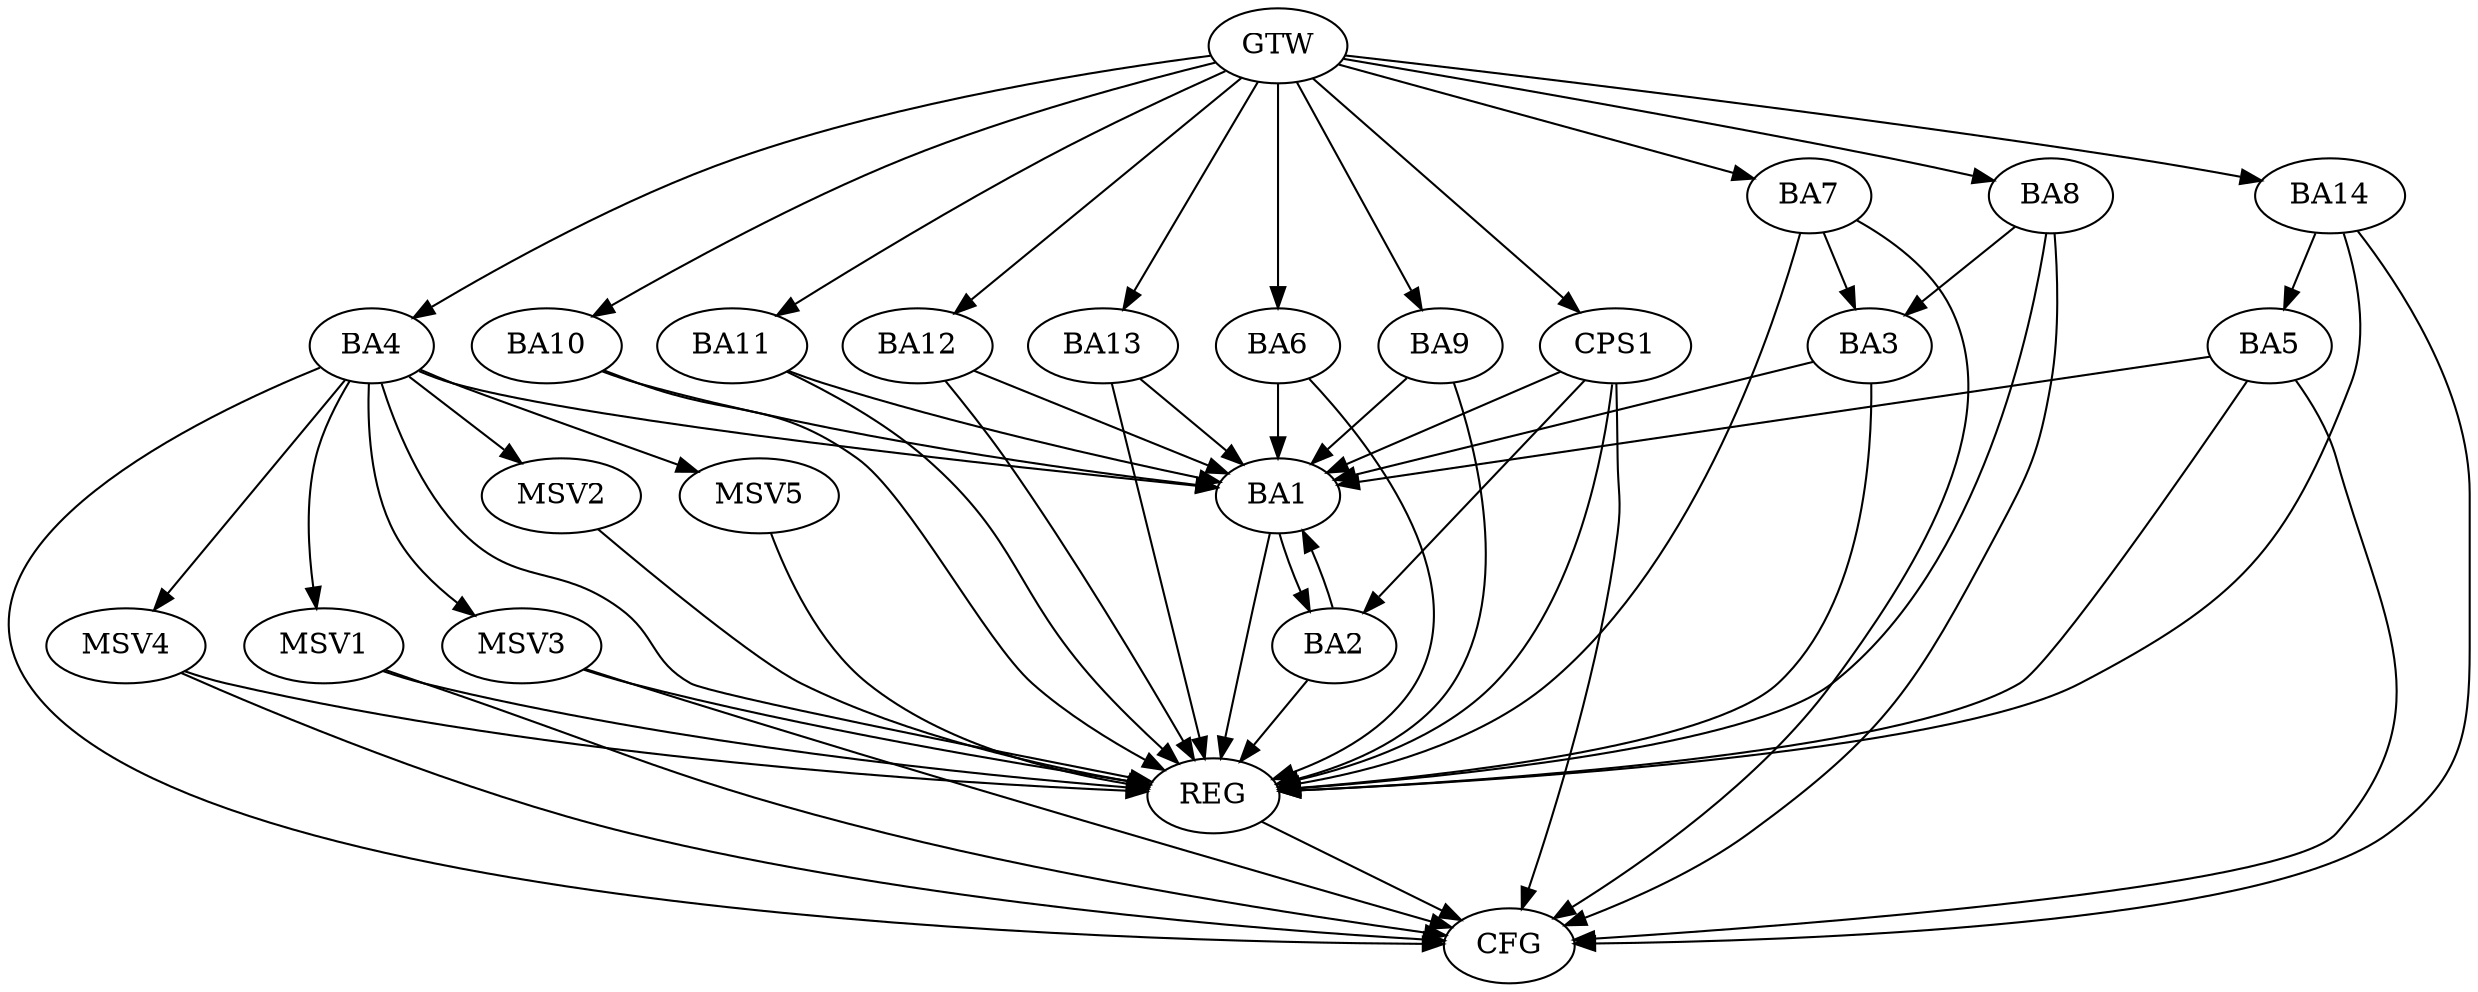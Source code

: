 strict digraph G {
  BA1 [ label="BA1" ];
  BA2 [ label="BA2" ];
  BA3 [ label="BA3" ];
  BA4 [ label="BA4" ];
  BA5 [ label="BA5" ];
  BA6 [ label="BA6" ];
  BA7 [ label="BA7" ];
  BA8 [ label="BA8" ];
  BA9 [ label="BA9" ];
  BA10 [ label="BA10" ];
  BA11 [ label="BA11" ];
  BA12 [ label="BA12" ];
  BA13 [ label="BA13" ];
  BA14 [ label="BA14" ];
  CPS1 [ label="CPS1" ];
  GTW [ label="GTW" ];
  REG [ label="REG" ];
  CFG [ label="CFG" ];
  MSV1 [ label="MSV1" ];
  MSV2 [ label="MSV2" ];
  MSV3 [ label="MSV3" ];
  MSV4 [ label="MSV4" ];
  MSV5 [ label="MSV5" ];
  BA1 -> BA2;
  BA2 -> BA1;
  BA3 -> BA1;
  BA4 -> BA1;
  BA5 -> BA1;
  BA6 -> BA1;
  BA7 -> BA3;
  BA8 -> BA3;
  BA9 -> BA1;
  BA10 -> BA1;
  BA11 -> BA1;
  BA12 -> BA1;
  BA13 -> BA1;
  BA14 -> BA5;
  CPS1 -> BA1;
  CPS1 -> BA2;
  GTW -> BA4;
  GTW -> BA6;
  GTW -> BA7;
  GTW -> BA8;
  GTW -> BA9;
  GTW -> BA10;
  GTW -> BA11;
  GTW -> BA12;
  GTW -> BA13;
  GTW -> BA14;
  GTW -> CPS1;
  BA1 -> REG;
  BA2 -> REG;
  BA3 -> REG;
  BA4 -> REG;
  BA5 -> REG;
  BA6 -> REG;
  BA7 -> REG;
  BA8 -> REG;
  BA9 -> REG;
  BA10 -> REG;
  BA11 -> REG;
  BA12 -> REG;
  BA13 -> REG;
  BA14 -> REG;
  CPS1 -> REG;
  BA4 -> CFG;
  BA7 -> CFG;
  BA8 -> CFG;
  CPS1 -> CFG;
  BA5 -> CFG;
  BA14 -> CFG;
  REG -> CFG;
  BA4 -> MSV1;
  MSV1 -> REG;
  MSV1 -> CFG;
  BA4 -> MSV2;
  MSV2 -> REG;
  BA4 -> MSV3;
  MSV3 -> REG;
  MSV3 -> CFG;
  BA4 -> MSV4;
  MSV4 -> REG;
  MSV4 -> CFG;
  BA4 -> MSV5;
  MSV5 -> REG;
}
